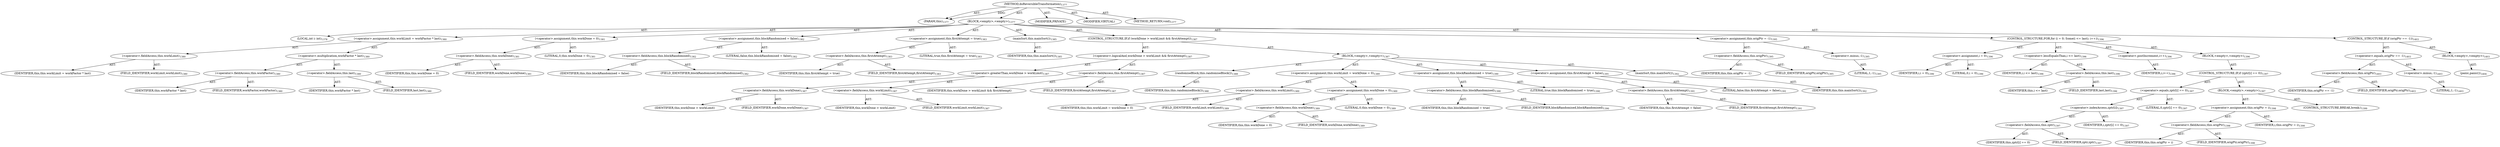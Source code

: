 digraph "doReversibleTransformation" {  
"111669149726" [label = <(METHOD,doReversibleTransformation)<SUB>1377</SUB>> ]
"115964117007" [label = <(PARAM,this)<SUB>1377</SUB>> ]
"25769804002" [label = <(BLOCK,&lt;empty&gt;,&lt;empty&gt;)<SUB>1377</SUB>> ]
"94489280629" [label = <(LOCAL,int i: int)<SUB>1378</SUB>> ]
"30064772767" [label = <(&lt;operator&gt;.assignment,this.workLimit = workFactor * last)<SUB>1380</SUB>> ]
"30064772768" [label = <(&lt;operator&gt;.fieldAccess,this.workLimit)<SUB>1380</SUB>> ]
"68719478251" [label = <(IDENTIFIER,this,this.workLimit = workFactor * last)> ]
"55834575171" [label = <(FIELD_IDENTIFIER,workLimit,workLimit)<SUB>1380</SUB>> ]
"30064772769" [label = <(&lt;operator&gt;.multiplication,workFactor * last)<SUB>1380</SUB>> ]
"30064772770" [label = <(&lt;operator&gt;.fieldAccess,this.workFactor)<SUB>1380</SUB>> ]
"68719478252" [label = <(IDENTIFIER,this,workFactor * last)> ]
"55834575172" [label = <(FIELD_IDENTIFIER,workFactor,workFactor)<SUB>1380</SUB>> ]
"30064772771" [label = <(&lt;operator&gt;.fieldAccess,this.last)<SUB>1380</SUB>> ]
"68719478253" [label = <(IDENTIFIER,this,workFactor * last)> ]
"55834575173" [label = <(FIELD_IDENTIFIER,last,last)<SUB>1380</SUB>> ]
"30064772772" [label = <(&lt;operator&gt;.assignment,this.workDone = 0)<SUB>1381</SUB>> ]
"30064772773" [label = <(&lt;operator&gt;.fieldAccess,this.workDone)<SUB>1381</SUB>> ]
"68719478254" [label = <(IDENTIFIER,this,this.workDone = 0)> ]
"55834575174" [label = <(FIELD_IDENTIFIER,workDone,workDone)<SUB>1381</SUB>> ]
"90194313664" [label = <(LITERAL,0,this.workDone = 0)<SUB>1381</SUB>> ]
"30064772774" [label = <(&lt;operator&gt;.assignment,this.blockRandomised = false)<SUB>1382</SUB>> ]
"30064772775" [label = <(&lt;operator&gt;.fieldAccess,this.blockRandomised)<SUB>1382</SUB>> ]
"68719478255" [label = <(IDENTIFIER,this,this.blockRandomised = false)> ]
"55834575175" [label = <(FIELD_IDENTIFIER,blockRandomised,blockRandomised)<SUB>1382</SUB>> ]
"90194313665" [label = <(LITERAL,false,this.blockRandomised = false)<SUB>1382</SUB>> ]
"30064772776" [label = <(&lt;operator&gt;.assignment,this.firstAttempt = true)<SUB>1383</SUB>> ]
"30064772777" [label = <(&lt;operator&gt;.fieldAccess,this.firstAttempt)<SUB>1383</SUB>> ]
"68719478256" [label = <(IDENTIFIER,this,this.firstAttempt = true)> ]
"55834575176" [label = <(FIELD_IDENTIFIER,firstAttempt,firstAttempt)<SUB>1383</SUB>> ]
"90194313666" [label = <(LITERAL,true,this.firstAttempt = true)<SUB>1383</SUB>> ]
"30064772778" [label = <(mainSort,this.mainSort())<SUB>1385</SUB>> ]
"68719476798" [label = <(IDENTIFIER,this,this.mainSort())<SUB>1385</SUB>> ]
"47244640466" [label = <(CONTROL_STRUCTURE,IF,if (workDone &gt; workLimit &amp;&amp; firstAttempt))<SUB>1387</SUB>> ]
"30064772779" [label = <(&lt;operator&gt;.logicalAnd,workDone &gt; workLimit &amp;&amp; firstAttempt)<SUB>1387</SUB>> ]
"30064772780" [label = <(&lt;operator&gt;.greaterThan,workDone &gt; workLimit)<SUB>1387</SUB>> ]
"30064772781" [label = <(&lt;operator&gt;.fieldAccess,this.workDone)<SUB>1387</SUB>> ]
"68719478257" [label = <(IDENTIFIER,this,workDone &gt; workLimit)> ]
"55834575177" [label = <(FIELD_IDENTIFIER,workDone,workDone)<SUB>1387</SUB>> ]
"30064772782" [label = <(&lt;operator&gt;.fieldAccess,this.workLimit)<SUB>1387</SUB>> ]
"68719478258" [label = <(IDENTIFIER,this,workDone &gt; workLimit)> ]
"55834575178" [label = <(FIELD_IDENTIFIER,workLimit,workLimit)<SUB>1387</SUB>> ]
"30064772783" [label = <(&lt;operator&gt;.fieldAccess,this.firstAttempt)<SUB>1387</SUB>> ]
"68719478259" [label = <(IDENTIFIER,this,workDone &gt; workLimit &amp;&amp; firstAttempt)> ]
"55834575179" [label = <(FIELD_IDENTIFIER,firstAttempt,firstAttempt)<SUB>1387</SUB>> ]
"25769804003" [label = <(BLOCK,&lt;empty&gt;,&lt;empty&gt;)<SUB>1387</SUB>> ]
"30064772784" [label = <(randomiseBlock,this.randomiseBlock())<SUB>1388</SUB>> ]
"68719476799" [label = <(IDENTIFIER,this,this.randomiseBlock())<SUB>1388</SUB>> ]
"30064772785" [label = <(&lt;operator&gt;.assignment,this.workLimit = workDone = 0)<SUB>1389</SUB>> ]
"30064772786" [label = <(&lt;operator&gt;.fieldAccess,this.workLimit)<SUB>1389</SUB>> ]
"68719478260" [label = <(IDENTIFIER,this,this.workLimit = workDone = 0)> ]
"55834575180" [label = <(FIELD_IDENTIFIER,workLimit,workLimit)<SUB>1389</SUB>> ]
"30064772787" [label = <(&lt;operator&gt;.assignment,this.workDone = 0)<SUB>1389</SUB>> ]
"30064772788" [label = <(&lt;operator&gt;.fieldAccess,this.workDone)<SUB>1389</SUB>> ]
"68719478261" [label = <(IDENTIFIER,this,this.workDone = 0)> ]
"55834575181" [label = <(FIELD_IDENTIFIER,workDone,workDone)<SUB>1389</SUB>> ]
"90194313667" [label = <(LITERAL,0,this.workDone = 0)<SUB>1389</SUB>> ]
"30064772789" [label = <(&lt;operator&gt;.assignment,this.blockRandomised = true)<SUB>1390</SUB>> ]
"30064772790" [label = <(&lt;operator&gt;.fieldAccess,this.blockRandomised)<SUB>1390</SUB>> ]
"68719478262" [label = <(IDENTIFIER,this,this.blockRandomised = true)> ]
"55834575182" [label = <(FIELD_IDENTIFIER,blockRandomised,blockRandomised)<SUB>1390</SUB>> ]
"90194313668" [label = <(LITERAL,true,this.blockRandomised = true)<SUB>1390</SUB>> ]
"30064772791" [label = <(&lt;operator&gt;.assignment,this.firstAttempt = false)<SUB>1391</SUB>> ]
"30064772792" [label = <(&lt;operator&gt;.fieldAccess,this.firstAttempt)<SUB>1391</SUB>> ]
"68719478263" [label = <(IDENTIFIER,this,this.firstAttempt = false)> ]
"55834575183" [label = <(FIELD_IDENTIFIER,firstAttempt,firstAttempt)<SUB>1391</SUB>> ]
"90194313669" [label = <(LITERAL,false,this.firstAttempt = false)<SUB>1391</SUB>> ]
"30064772793" [label = <(mainSort,this.mainSort())<SUB>1392</SUB>> ]
"68719476800" [label = <(IDENTIFIER,this,this.mainSort())<SUB>1392</SUB>> ]
"30064772794" [label = <(&lt;operator&gt;.assignment,this.origPtr = -1)<SUB>1395</SUB>> ]
"30064772795" [label = <(&lt;operator&gt;.fieldAccess,this.origPtr)<SUB>1395</SUB>> ]
"68719478264" [label = <(IDENTIFIER,this,this.origPtr = -1)> ]
"55834575184" [label = <(FIELD_IDENTIFIER,origPtr,origPtr)<SUB>1395</SUB>> ]
"30064772796" [label = <(&lt;operator&gt;.minus,-1)<SUB>1395</SUB>> ]
"90194313670" [label = <(LITERAL,1,-1)<SUB>1395</SUB>> ]
"47244640467" [label = <(CONTROL_STRUCTURE,FOR,for (i = 0; Some(i &lt;= last); i++))<SUB>1396</SUB>> ]
"30064772797" [label = <(&lt;operator&gt;.assignment,i = 0)<SUB>1396</SUB>> ]
"68719478265" [label = <(IDENTIFIER,i,i = 0)<SUB>1396</SUB>> ]
"90194313671" [label = <(LITERAL,0,i = 0)<SUB>1396</SUB>> ]
"30064772798" [label = <(&lt;operator&gt;.lessEqualsThan,i &lt;= last)<SUB>1396</SUB>> ]
"68719478266" [label = <(IDENTIFIER,i,i &lt;= last)<SUB>1396</SUB>> ]
"30064772799" [label = <(&lt;operator&gt;.fieldAccess,this.last)<SUB>1396</SUB>> ]
"68719478267" [label = <(IDENTIFIER,this,i &lt;= last)> ]
"55834575185" [label = <(FIELD_IDENTIFIER,last,last)<SUB>1396</SUB>> ]
"30064772800" [label = <(&lt;operator&gt;.postIncrement,i++)<SUB>1396</SUB>> ]
"68719478268" [label = <(IDENTIFIER,i,i++)<SUB>1396</SUB>> ]
"25769804004" [label = <(BLOCK,&lt;empty&gt;,&lt;empty&gt;)<SUB>1396</SUB>> ]
"47244640468" [label = <(CONTROL_STRUCTURE,IF,if (zptr[i] == 0))<SUB>1397</SUB>> ]
"30064772801" [label = <(&lt;operator&gt;.equals,zptr[i] == 0)<SUB>1397</SUB>> ]
"30064772802" [label = <(&lt;operator&gt;.indexAccess,zptr[i])<SUB>1397</SUB>> ]
"30064772803" [label = <(&lt;operator&gt;.fieldAccess,this.zptr)<SUB>1397</SUB>> ]
"68719478269" [label = <(IDENTIFIER,this,zptr[i] == 0)> ]
"55834575186" [label = <(FIELD_IDENTIFIER,zptr,zptr)<SUB>1397</SUB>> ]
"68719478270" [label = <(IDENTIFIER,i,zptr[i] == 0)<SUB>1397</SUB>> ]
"90194313672" [label = <(LITERAL,0,zptr[i] == 0)<SUB>1397</SUB>> ]
"25769804005" [label = <(BLOCK,&lt;empty&gt;,&lt;empty&gt;)<SUB>1397</SUB>> ]
"30064772804" [label = <(&lt;operator&gt;.assignment,this.origPtr = i)<SUB>1398</SUB>> ]
"30064772805" [label = <(&lt;operator&gt;.fieldAccess,this.origPtr)<SUB>1398</SUB>> ]
"68719478271" [label = <(IDENTIFIER,this,this.origPtr = i)> ]
"55834575187" [label = <(FIELD_IDENTIFIER,origPtr,origPtr)<SUB>1398</SUB>> ]
"68719478272" [label = <(IDENTIFIER,i,this.origPtr = i)<SUB>1398</SUB>> ]
"47244640469" [label = <(CONTROL_STRUCTURE,BREAK,break;)<SUB>1399</SUB>> ]
"47244640470" [label = <(CONTROL_STRUCTURE,IF,if (origPtr == -1))<SUB>1403</SUB>> ]
"30064772806" [label = <(&lt;operator&gt;.equals,origPtr == -1)<SUB>1403</SUB>> ]
"30064772807" [label = <(&lt;operator&gt;.fieldAccess,this.origPtr)<SUB>1403</SUB>> ]
"68719478273" [label = <(IDENTIFIER,this,origPtr == -1)> ]
"55834575188" [label = <(FIELD_IDENTIFIER,origPtr,origPtr)<SUB>1403</SUB>> ]
"30064772808" [label = <(&lt;operator&gt;.minus,-1)<SUB>1403</SUB>> ]
"90194313673" [label = <(LITERAL,1,-1)<SUB>1403</SUB>> ]
"25769804006" [label = <(BLOCK,&lt;empty&gt;,&lt;empty&gt;)<SUB>1403</SUB>> ]
"30064772809" [label = <(panic,panic())<SUB>1404</SUB>> ]
"133143986275" [label = <(MODIFIER,PRIVATE)> ]
"133143986276" [label = <(MODIFIER,VIRTUAL)> ]
"128849018910" [label = <(METHOD_RETURN,void)<SUB>1377</SUB>> ]
  "111669149726" -> "115964117007"  [ label = "AST: "] 
  "111669149726" -> "25769804002"  [ label = "AST: "] 
  "111669149726" -> "133143986275"  [ label = "AST: "] 
  "111669149726" -> "133143986276"  [ label = "AST: "] 
  "111669149726" -> "128849018910"  [ label = "AST: "] 
  "25769804002" -> "94489280629"  [ label = "AST: "] 
  "25769804002" -> "30064772767"  [ label = "AST: "] 
  "25769804002" -> "30064772772"  [ label = "AST: "] 
  "25769804002" -> "30064772774"  [ label = "AST: "] 
  "25769804002" -> "30064772776"  [ label = "AST: "] 
  "25769804002" -> "30064772778"  [ label = "AST: "] 
  "25769804002" -> "47244640466"  [ label = "AST: "] 
  "25769804002" -> "30064772794"  [ label = "AST: "] 
  "25769804002" -> "47244640467"  [ label = "AST: "] 
  "25769804002" -> "47244640470"  [ label = "AST: "] 
  "30064772767" -> "30064772768"  [ label = "AST: "] 
  "30064772767" -> "30064772769"  [ label = "AST: "] 
  "30064772768" -> "68719478251"  [ label = "AST: "] 
  "30064772768" -> "55834575171"  [ label = "AST: "] 
  "30064772769" -> "30064772770"  [ label = "AST: "] 
  "30064772769" -> "30064772771"  [ label = "AST: "] 
  "30064772770" -> "68719478252"  [ label = "AST: "] 
  "30064772770" -> "55834575172"  [ label = "AST: "] 
  "30064772771" -> "68719478253"  [ label = "AST: "] 
  "30064772771" -> "55834575173"  [ label = "AST: "] 
  "30064772772" -> "30064772773"  [ label = "AST: "] 
  "30064772772" -> "90194313664"  [ label = "AST: "] 
  "30064772773" -> "68719478254"  [ label = "AST: "] 
  "30064772773" -> "55834575174"  [ label = "AST: "] 
  "30064772774" -> "30064772775"  [ label = "AST: "] 
  "30064772774" -> "90194313665"  [ label = "AST: "] 
  "30064772775" -> "68719478255"  [ label = "AST: "] 
  "30064772775" -> "55834575175"  [ label = "AST: "] 
  "30064772776" -> "30064772777"  [ label = "AST: "] 
  "30064772776" -> "90194313666"  [ label = "AST: "] 
  "30064772777" -> "68719478256"  [ label = "AST: "] 
  "30064772777" -> "55834575176"  [ label = "AST: "] 
  "30064772778" -> "68719476798"  [ label = "AST: "] 
  "47244640466" -> "30064772779"  [ label = "AST: "] 
  "47244640466" -> "25769804003"  [ label = "AST: "] 
  "30064772779" -> "30064772780"  [ label = "AST: "] 
  "30064772779" -> "30064772783"  [ label = "AST: "] 
  "30064772780" -> "30064772781"  [ label = "AST: "] 
  "30064772780" -> "30064772782"  [ label = "AST: "] 
  "30064772781" -> "68719478257"  [ label = "AST: "] 
  "30064772781" -> "55834575177"  [ label = "AST: "] 
  "30064772782" -> "68719478258"  [ label = "AST: "] 
  "30064772782" -> "55834575178"  [ label = "AST: "] 
  "30064772783" -> "68719478259"  [ label = "AST: "] 
  "30064772783" -> "55834575179"  [ label = "AST: "] 
  "25769804003" -> "30064772784"  [ label = "AST: "] 
  "25769804003" -> "30064772785"  [ label = "AST: "] 
  "25769804003" -> "30064772789"  [ label = "AST: "] 
  "25769804003" -> "30064772791"  [ label = "AST: "] 
  "25769804003" -> "30064772793"  [ label = "AST: "] 
  "30064772784" -> "68719476799"  [ label = "AST: "] 
  "30064772785" -> "30064772786"  [ label = "AST: "] 
  "30064772785" -> "30064772787"  [ label = "AST: "] 
  "30064772786" -> "68719478260"  [ label = "AST: "] 
  "30064772786" -> "55834575180"  [ label = "AST: "] 
  "30064772787" -> "30064772788"  [ label = "AST: "] 
  "30064772787" -> "90194313667"  [ label = "AST: "] 
  "30064772788" -> "68719478261"  [ label = "AST: "] 
  "30064772788" -> "55834575181"  [ label = "AST: "] 
  "30064772789" -> "30064772790"  [ label = "AST: "] 
  "30064772789" -> "90194313668"  [ label = "AST: "] 
  "30064772790" -> "68719478262"  [ label = "AST: "] 
  "30064772790" -> "55834575182"  [ label = "AST: "] 
  "30064772791" -> "30064772792"  [ label = "AST: "] 
  "30064772791" -> "90194313669"  [ label = "AST: "] 
  "30064772792" -> "68719478263"  [ label = "AST: "] 
  "30064772792" -> "55834575183"  [ label = "AST: "] 
  "30064772793" -> "68719476800"  [ label = "AST: "] 
  "30064772794" -> "30064772795"  [ label = "AST: "] 
  "30064772794" -> "30064772796"  [ label = "AST: "] 
  "30064772795" -> "68719478264"  [ label = "AST: "] 
  "30064772795" -> "55834575184"  [ label = "AST: "] 
  "30064772796" -> "90194313670"  [ label = "AST: "] 
  "47244640467" -> "30064772797"  [ label = "AST: "] 
  "47244640467" -> "30064772798"  [ label = "AST: "] 
  "47244640467" -> "30064772800"  [ label = "AST: "] 
  "47244640467" -> "25769804004"  [ label = "AST: "] 
  "30064772797" -> "68719478265"  [ label = "AST: "] 
  "30064772797" -> "90194313671"  [ label = "AST: "] 
  "30064772798" -> "68719478266"  [ label = "AST: "] 
  "30064772798" -> "30064772799"  [ label = "AST: "] 
  "30064772799" -> "68719478267"  [ label = "AST: "] 
  "30064772799" -> "55834575185"  [ label = "AST: "] 
  "30064772800" -> "68719478268"  [ label = "AST: "] 
  "25769804004" -> "47244640468"  [ label = "AST: "] 
  "47244640468" -> "30064772801"  [ label = "AST: "] 
  "47244640468" -> "25769804005"  [ label = "AST: "] 
  "30064772801" -> "30064772802"  [ label = "AST: "] 
  "30064772801" -> "90194313672"  [ label = "AST: "] 
  "30064772802" -> "30064772803"  [ label = "AST: "] 
  "30064772802" -> "68719478270"  [ label = "AST: "] 
  "30064772803" -> "68719478269"  [ label = "AST: "] 
  "30064772803" -> "55834575186"  [ label = "AST: "] 
  "25769804005" -> "30064772804"  [ label = "AST: "] 
  "25769804005" -> "47244640469"  [ label = "AST: "] 
  "30064772804" -> "30064772805"  [ label = "AST: "] 
  "30064772804" -> "68719478272"  [ label = "AST: "] 
  "30064772805" -> "68719478271"  [ label = "AST: "] 
  "30064772805" -> "55834575187"  [ label = "AST: "] 
  "47244640470" -> "30064772806"  [ label = "AST: "] 
  "47244640470" -> "25769804006"  [ label = "AST: "] 
  "30064772806" -> "30064772807"  [ label = "AST: "] 
  "30064772806" -> "30064772808"  [ label = "AST: "] 
  "30064772807" -> "68719478273"  [ label = "AST: "] 
  "30064772807" -> "55834575188"  [ label = "AST: "] 
  "30064772808" -> "90194313673"  [ label = "AST: "] 
  "25769804006" -> "30064772809"  [ label = "AST: "] 
  "111669149726" -> "115964117007"  [ label = "DDG: "] 
}
